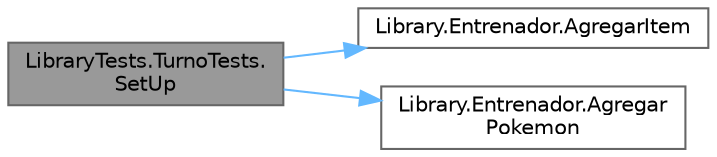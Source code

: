 digraph "LibraryTests.TurnoTests.SetUp"
{
 // INTERACTIVE_SVG=YES
 // LATEX_PDF_SIZE
  bgcolor="transparent";
  edge [fontname=Helvetica,fontsize=10,labelfontname=Helvetica,labelfontsize=10];
  node [fontname=Helvetica,fontsize=10,shape=box,height=0.2,width=0.4];
  rankdir="LR";
  Node1 [id="Node000001",label="LibraryTests.TurnoTests.\lSetUp",height=0.2,width=0.4,color="gray40", fillcolor="grey60", style="filled", fontcolor="black",tooltip="En este SetUp instanciamos objetos que necesitaremos para testear esta clase."];
  Node1 -> Node2 [id="edge1_Node000001_Node000002",color="steelblue1",style="solid",tooltip=" "];
  Node2 [id="Node000002",label="Library.Entrenador.AgregarItem",height=0.2,width=0.4,color="grey40", fillcolor="white", style="filled",URL="$classLibrary_1_1Entrenador.html#ac8cb916ce72653e7be730ad61f85a46d",tooltip="Agrega un item al catálogo del entrenador."];
  Node1 -> Node3 [id="edge2_Node000001_Node000003",color="steelblue1",style="solid",tooltip=" "];
  Node3 [id="Node000003",label="Library.Entrenador.Agregar\lPokemon",height=0.2,width=0.4,color="grey40", fillcolor="white", style="filled",URL="$classLibrary_1_1Entrenador.html#a1c36ee3384dbf4e27738cac2b4714c8f",tooltip="Agrega un Pokémon al catálogo del entrenador."];
}
